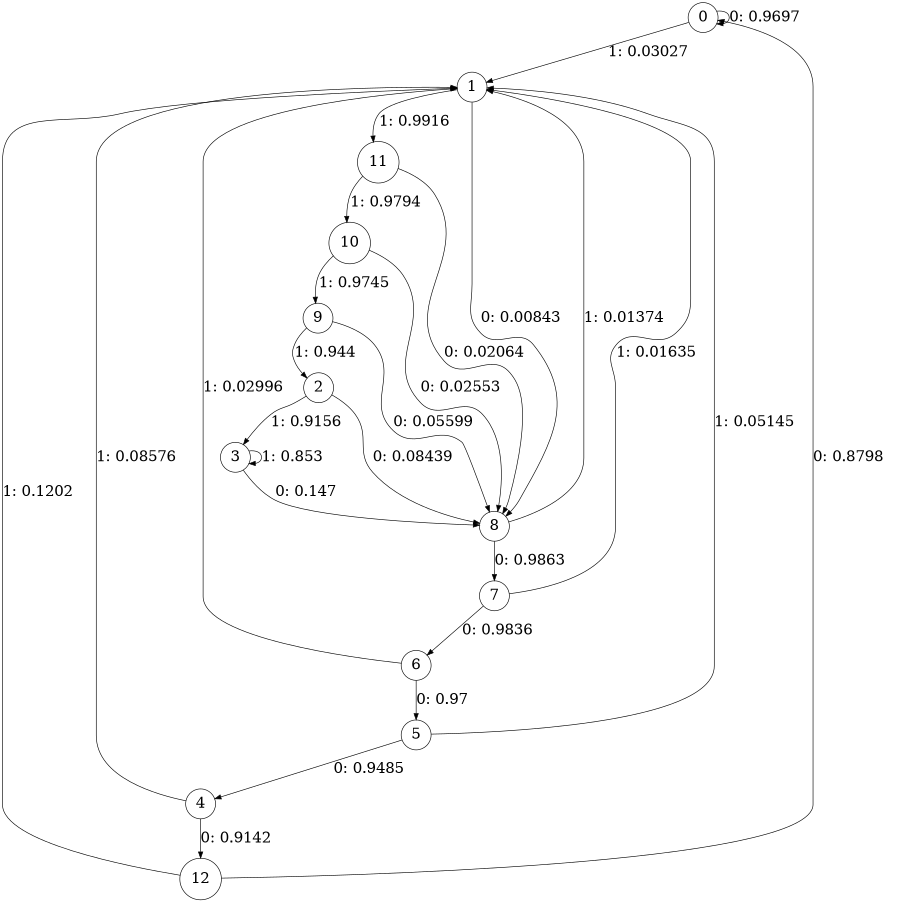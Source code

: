 digraph "ch4_both_grouped_df_L7" {
size = "6,8.5";
ratio = "fill";
node [shape = circle];
node [fontsize = 24];
edge [fontsize = 24];
0 -> 0 [label = "0: 0.9697   "];
0 -> 1 [label = "1: 0.03027  "];
1 -> 8 [label = "0: 0.00843  "];
1 -> 11 [label = "1: 0.9916   "];
2 -> 8 [label = "0: 0.08439  "];
2 -> 3 [label = "1: 0.9156   "];
3 -> 8 [label = "0: 0.147    "];
3 -> 3 [label = "1: 0.853    "];
4 -> 12 [label = "0: 0.9142   "];
4 -> 1 [label = "1: 0.08576  "];
5 -> 4 [label = "0: 0.9485   "];
5 -> 1 [label = "1: 0.05145  "];
6 -> 5 [label = "0: 0.97     "];
6 -> 1 [label = "1: 0.02996  "];
7 -> 6 [label = "0: 0.9836   "];
7 -> 1 [label = "1: 0.01635  "];
8 -> 7 [label = "0: 0.9863   "];
8 -> 1 [label = "1: 0.01374  "];
9 -> 8 [label = "0: 0.05599  "];
9 -> 2 [label = "1: 0.944    "];
10 -> 8 [label = "0: 0.02553  "];
10 -> 9 [label = "1: 0.9745   "];
11 -> 8 [label = "0: 0.02064  "];
11 -> 10 [label = "1: 0.9794   "];
12 -> 0 [label = "0: 0.8798   "];
12 -> 1 [label = "1: 0.1202   "];
}